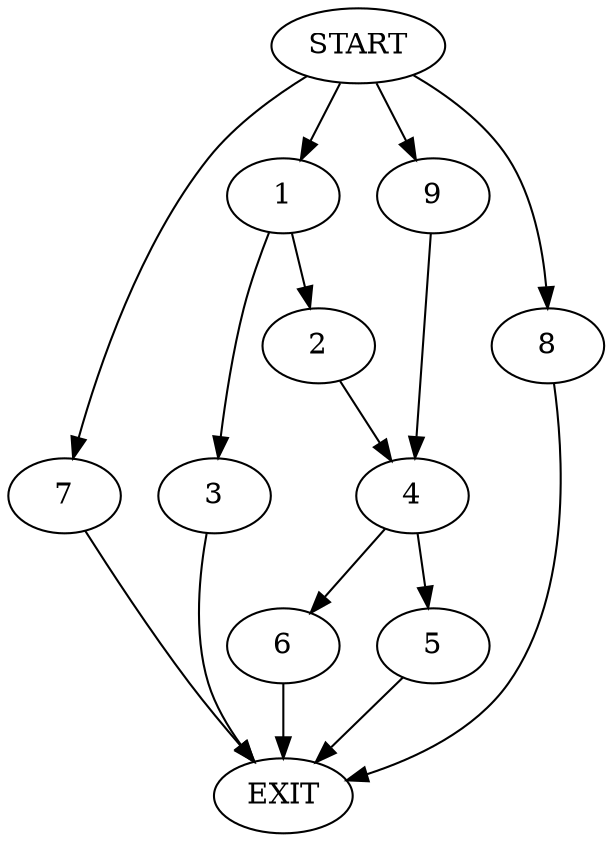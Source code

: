 digraph {
0 [label="START"]
10 [label="EXIT"]
0 -> 1
1 -> 2
1 -> 3
3 -> 10
2 -> 4
4 -> 5
4 -> 6
5 -> 10
0 -> 7
7 -> 10
0 -> 8
8 -> 10
0 -> 9
9 -> 4
6 -> 10
}
